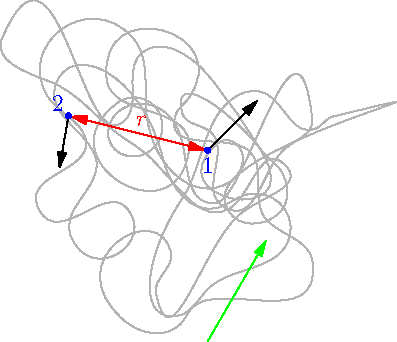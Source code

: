 size(7cm,0);

pair z1=(1,-0.25);
pair v1=dir(45);
pair z2=-z1;
pair v2=0.75*dir(260);
pair z3=(z1.x,-3);

// A centered random number
real crand() {return unitrand()-0.5;}

guide g;
pair lastz;
for(int i=0; i < 60; ++i) {
  pair z=0.75*lastz+(crand(),crand());
  g=g..2.5*z;
  lastz=z;
}
g=shift(0,-.5)*g..cycle;

draw(g,gray(0.7));

draw("$r$",z1--z2,RightSide,red,Arrows,DotMargins);
draw(z1--z1+v1,Arrow);
draw(z2--z2+v2,Arrow);
draw(z3--z3+v1-v2,green,Arrow);

dot("1",z1,S,blue);
dot("2",z2,NW,blue);
